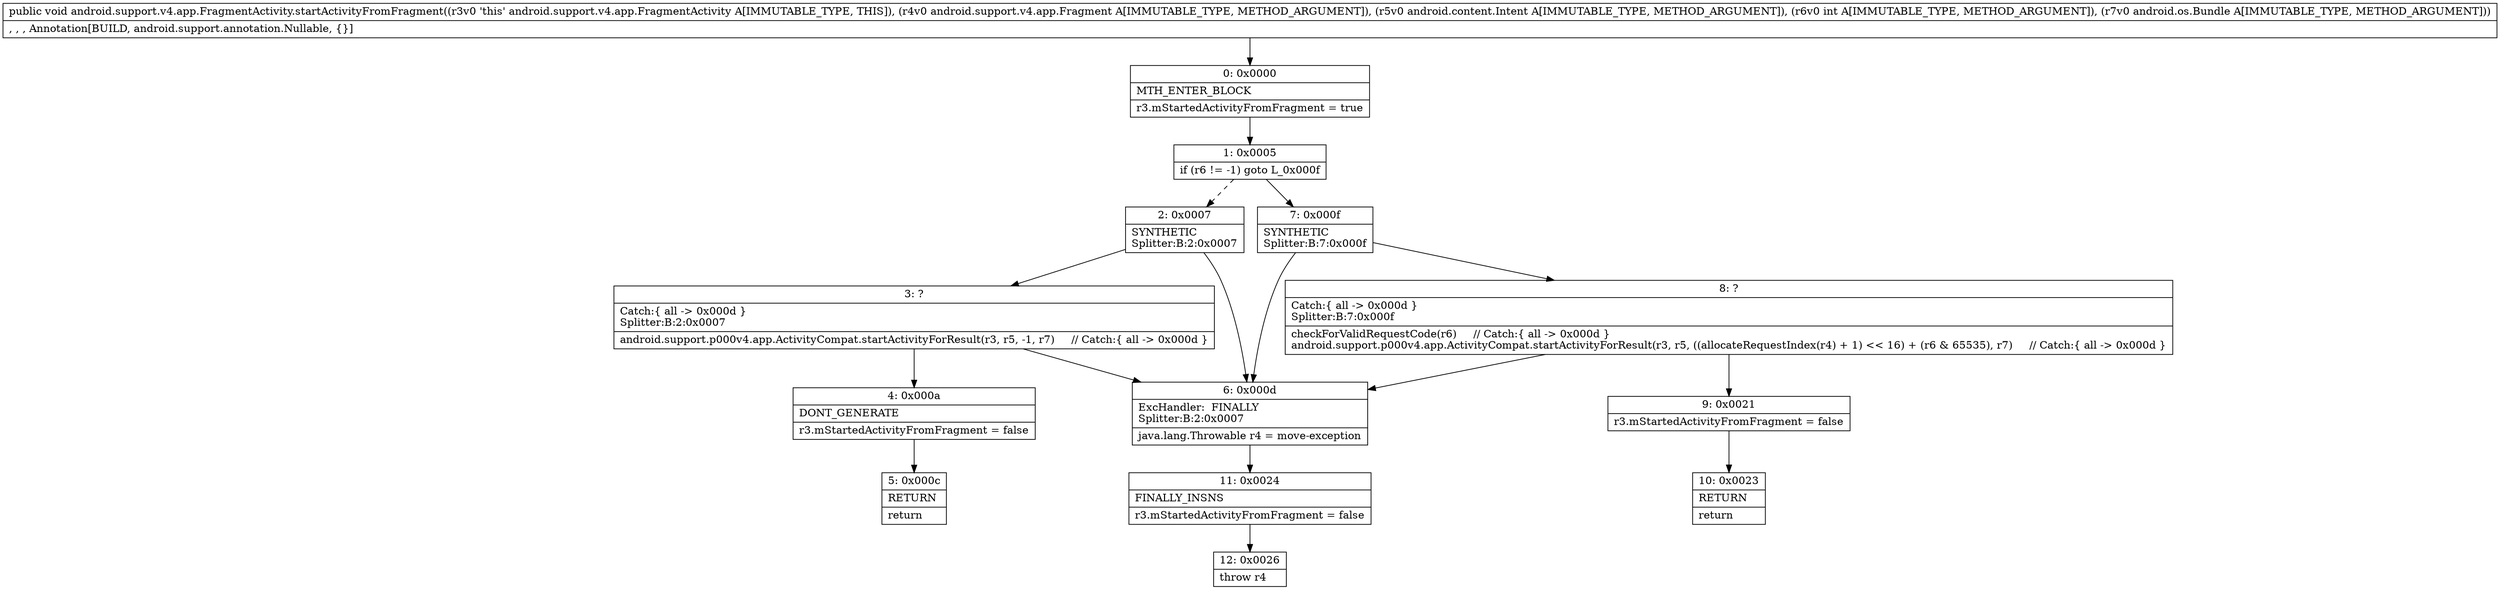 digraph "CFG forandroid.support.v4.app.FragmentActivity.startActivityFromFragment(Landroid\/support\/v4\/app\/Fragment;Landroid\/content\/Intent;ILandroid\/os\/Bundle;)V" {
Node_0 [shape=record,label="{0\:\ 0x0000|MTH_ENTER_BLOCK\l|r3.mStartedActivityFromFragment = true\l}"];
Node_1 [shape=record,label="{1\:\ 0x0005|if (r6 != \-1) goto L_0x000f\l}"];
Node_2 [shape=record,label="{2\:\ 0x0007|SYNTHETIC\lSplitter:B:2:0x0007\l}"];
Node_3 [shape=record,label="{3\:\ ?|Catch:\{ all \-\> 0x000d \}\lSplitter:B:2:0x0007\l|android.support.p000v4.app.ActivityCompat.startActivityForResult(r3, r5, \-1, r7)     \/\/ Catch:\{ all \-\> 0x000d \}\l}"];
Node_4 [shape=record,label="{4\:\ 0x000a|DONT_GENERATE\l|r3.mStartedActivityFromFragment = false\l}"];
Node_5 [shape=record,label="{5\:\ 0x000c|RETURN\l|return\l}"];
Node_6 [shape=record,label="{6\:\ 0x000d|ExcHandler:  FINALLY\lSplitter:B:2:0x0007\l|java.lang.Throwable r4 = move\-exception\l}"];
Node_7 [shape=record,label="{7\:\ 0x000f|SYNTHETIC\lSplitter:B:7:0x000f\l}"];
Node_8 [shape=record,label="{8\:\ ?|Catch:\{ all \-\> 0x000d \}\lSplitter:B:7:0x000f\l|checkForValidRequestCode(r6)     \/\/ Catch:\{ all \-\> 0x000d \}\landroid.support.p000v4.app.ActivityCompat.startActivityForResult(r3, r5, ((allocateRequestIndex(r4) + 1) \<\< 16) + (r6 & 65535), r7)     \/\/ Catch:\{ all \-\> 0x000d \}\l}"];
Node_9 [shape=record,label="{9\:\ 0x0021|r3.mStartedActivityFromFragment = false\l}"];
Node_10 [shape=record,label="{10\:\ 0x0023|RETURN\l|return\l}"];
Node_11 [shape=record,label="{11\:\ 0x0024|FINALLY_INSNS\l|r3.mStartedActivityFromFragment = false\l}"];
Node_12 [shape=record,label="{12\:\ 0x0026|throw r4\l}"];
MethodNode[shape=record,label="{public void android.support.v4.app.FragmentActivity.startActivityFromFragment((r3v0 'this' android.support.v4.app.FragmentActivity A[IMMUTABLE_TYPE, THIS]), (r4v0 android.support.v4.app.Fragment A[IMMUTABLE_TYPE, METHOD_ARGUMENT]), (r5v0 android.content.Intent A[IMMUTABLE_TYPE, METHOD_ARGUMENT]), (r6v0 int A[IMMUTABLE_TYPE, METHOD_ARGUMENT]), (r7v0 android.os.Bundle A[IMMUTABLE_TYPE, METHOD_ARGUMENT]))  | , , , Annotation[BUILD, android.support.annotation.Nullable, \{\}]\l}"];
MethodNode -> Node_0;
Node_0 -> Node_1;
Node_1 -> Node_2[style=dashed];
Node_1 -> Node_7;
Node_2 -> Node_3;
Node_2 -> Node_6;
Node_3 -> Node_4;
Node_3 -> Node_6;
Node_4 -> Node_5;
Node_6 -> Node_11;
Node_7 -> Node_8;
Node_7 -> Node_6;
Node_8 -> Node_9;
Node_8 -> Node_6;
Node_9 -> Node_10;
Node_11 -> Node_12;
}

